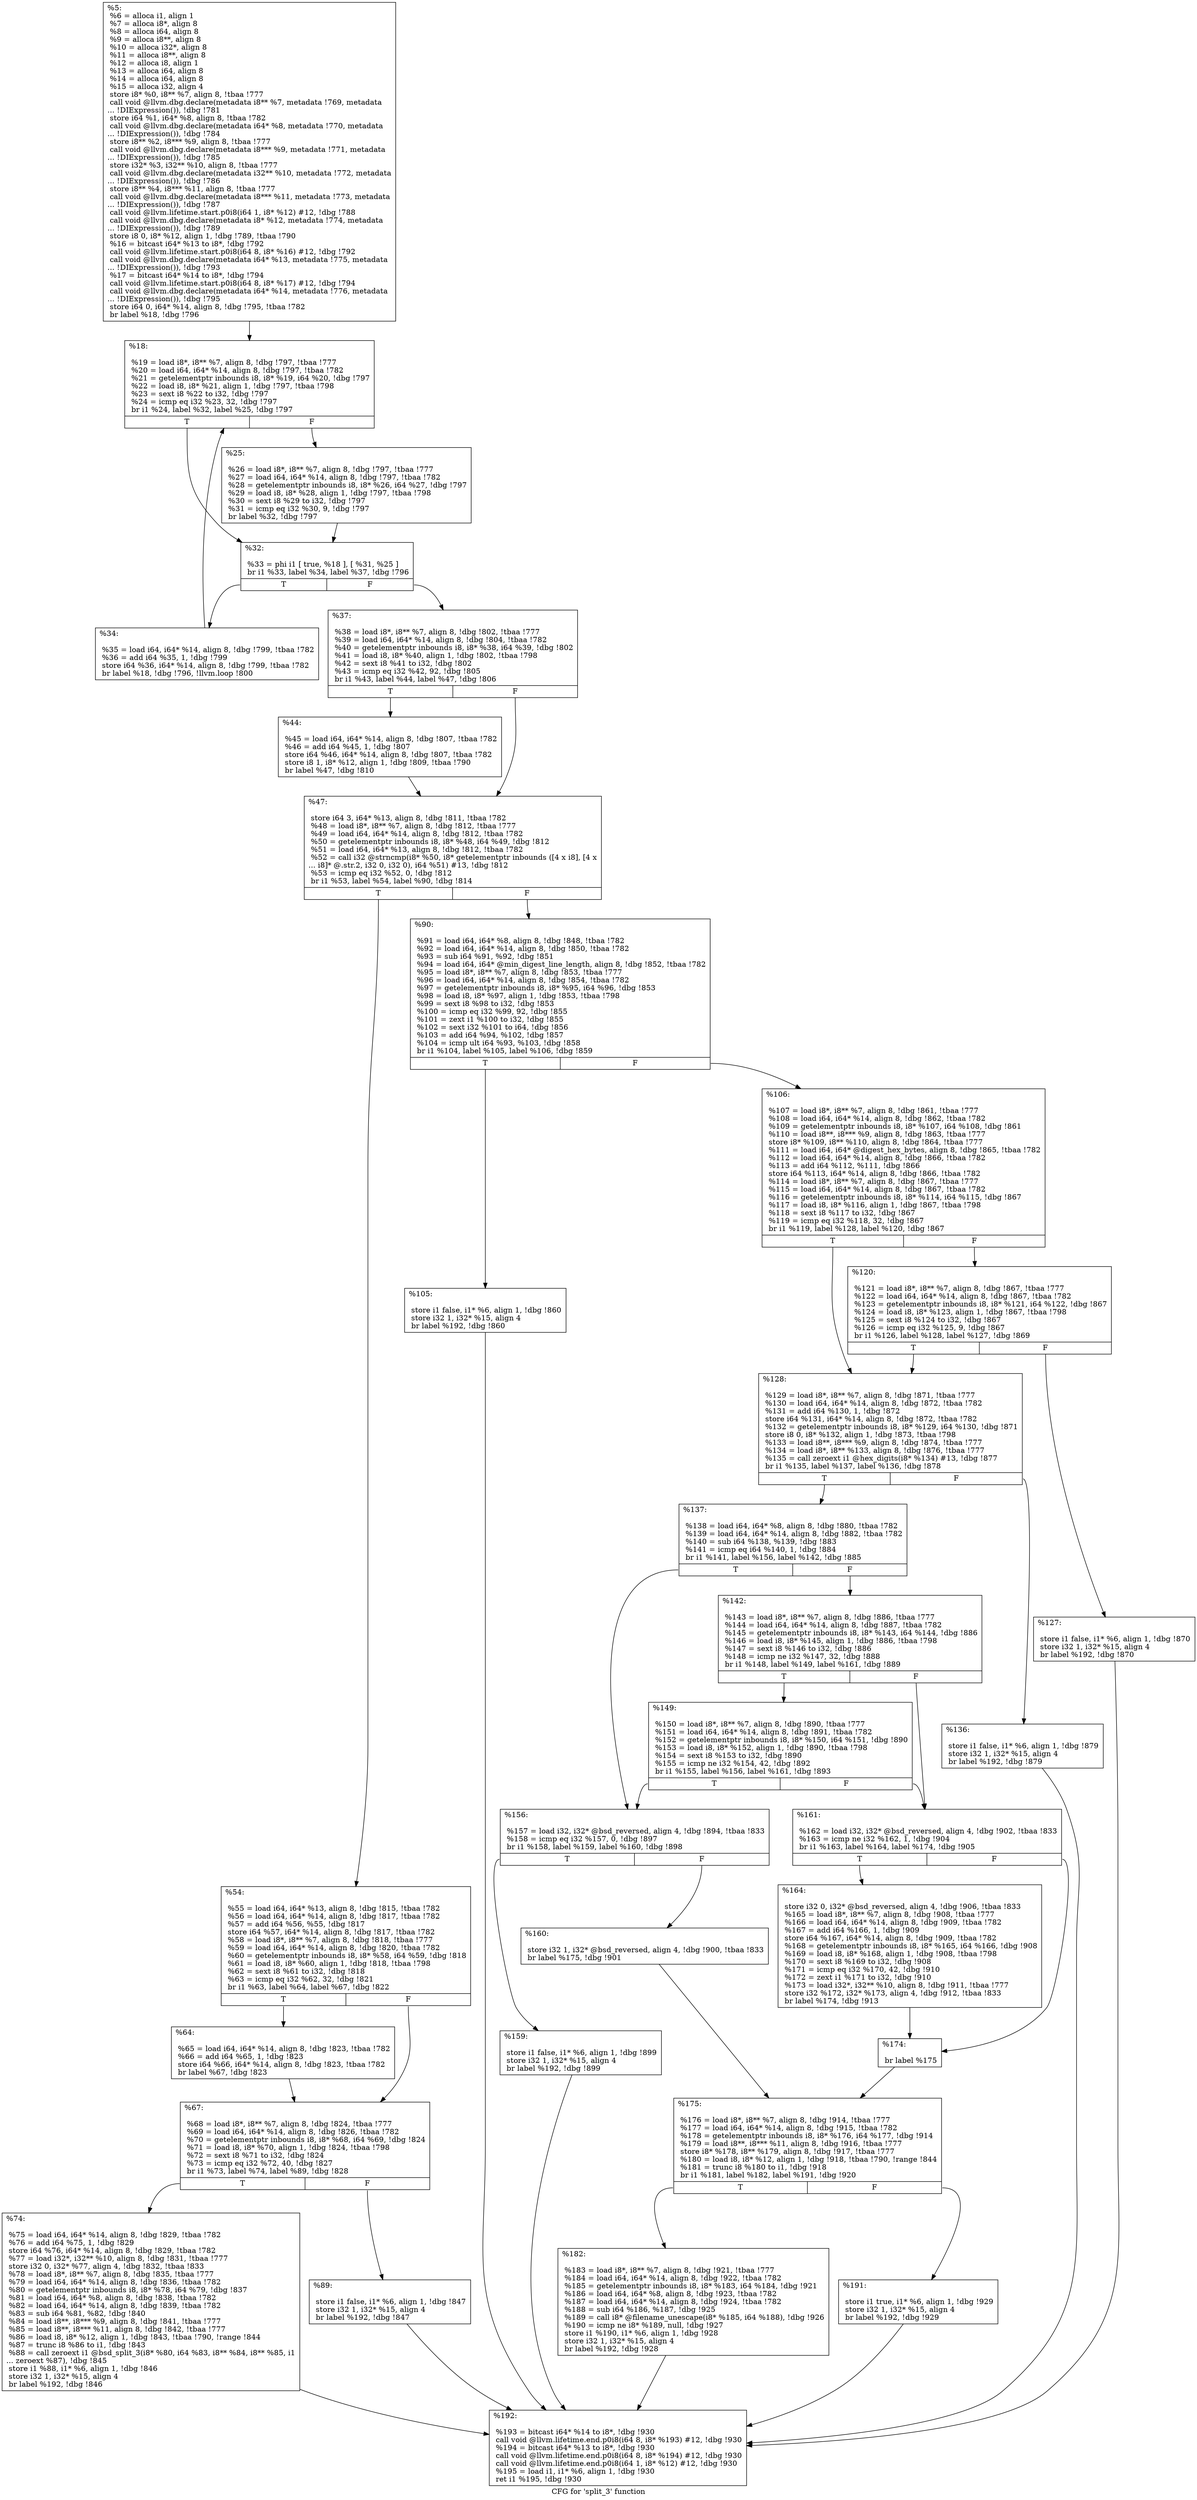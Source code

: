digraph "CFG for 'split_3' function" {
	label="CFG for 'split_3' function";

	Node0x16db9e0 [shape=record,label="{%5:\l  %6 = alloca i1, align 1\l  %7 = alloca i8*, align 8\l  %8 = alloca i64, align 8\l  %9 = alloca i8**, align 8\l  %10 = alloca i32*, align 8\l  %11 = alloca i8**, align 8\l  %12 = alloca i8, align 1\l  %13 = alloca i64, align 8\l  %14 = alloca i64, align 8\l  %15 = alloca i32, align 4\l  store i8* %0, i8** %7, align 8, !tbaa !777\l  call void @llvm.dbg.declare(metadata i8** %7, metadata !769, metadata\l... !DIExpression()), !dbg !781\l  store i64 %1, i64* %8, align 8, !tbaa !782\l  call void @llvm.dbg.declare(metadata i64* %8, metadata !770, metadata\l... !DIExpression()), !dbg !784\l  store i8** %2, i8*** %9, align 8, !tbaa !777\l  call void @llvm.dbg.declare(metadata i8*** %9, metadata !771, metadata\l... !DIExpression()), !dbg !785\l  store i32* %3, i32** %10, align 8, !tbaa !777\l  call void @llvm.dbg.declare(metadata i32** %10, metadata !772, metadata\l... !DIExpression()), !dbg !786\l  store i8** %4, i8*** %11, align 8, !tbaa !777\l  call void @llvm.dbg.declare(metadata i8*** %11, metadata !773, metadata\l... !DIExpression()), !dbg !787\l  call void @llvm.lifetime.start.p0i8(i64 1, i8* %12) #12, !dbg !788\l  call void @llvm.dbg.declare(metadata i8* %12, metadata !774, metadata\l... !DIExpression()), !dbg !789\l  store i8 0, i8* %12, align 1, !dbg !789, !tbaa !790\l  %16 = bitcast i64* %13 to i8*, !dbg !792\l  call void @llvm.lifetime.start.p0i8(i64 8, i8* %16) #12, !dbg !792\l  call void @llvm.dbg.declare(metadata i64* %13, metadata !775, metadata\l... !DIExpression()), !dbg !793\l  %17 = bitcast i64* %14 to i8*, !dbg !794\l  call void @llvm.lifetime.start.p0i8(i64 8, i8* %17) #12, !dbg !794\l  call void @llvm.dbg.declare(metadata i64* %14, metadata !776, metadata\l... !DIExpression()), !dbg !795\l  store i64 0, i64* %14, align 8, !dbg !795, !tbaa !782\l  br label %18, !dbg !796\l}"];
	Node0x16db9e0 -> Node0x16dbb00;
	Node0x16dbb00 [shape=record,label="{%18:\l\l  %19 = load i8*, i8** %7, align 8, !dbg !797, !tbaa !777\l  %20 = load i64, i64* %14, align 8, !dbg !797, !tbaa !782\l  %21 = getelementptr inbounds i8, i8* %19, i64 %20, !dbg !797\l  %22 = load i8, i8* %21, align 1, !dbg !797, !tbaa !798\l  %23 = sext i8 %22 to i32, !dbg !797\l  %24 = icmp eq i32 %23, 32, !dbg !797\l  br i1 %24, label %32, label %25, !dbg !797\l|{<s0>T|<s1>F}}"];
	Node0x16dbb00:s0 -> Node0x16dbba0;
	Node0x16dbb00:s1 -> Node0x16dbb50;
	Node0x16dbb50 [shape=record,label="{%25:\l\l  %26 = load i8*, i8** %7, align 8, !dbg !797, !tbaa !777\l  %27 = load i64, i64* %14, align 8, !dbg !797, !tbaa !782\l  %28 = getelementptr inbounds i8, i8* %26, i64 %27, !dbg !797\l  %29 = load i8, i8* %28, align 1, !dbg !797, !tbaa !798\l  %30 = sext i8 %29 to i32, !dbg !797\l  %31 = icmp eq i32 %30, 9, !dbg !797\l  br label %32, !dbg !797\l}"];
	Node0x16dbb50 -> Node0x16dbba0;
	Node0x16dbba0 [shape=record,label="{%32:\l\l  %33 = phi i1 [ true, %18 ], [ %31, %25 ]\l  br i1 %33, label %34, label %37, !dbg !796\l|{<s0>T|<s1>F}}"];
	Node0x16dbba0:s0 -> Node0x16dbbf0;
	Node0x16dbba0:s1 -> Node0x16dbc40;
	Node0x16dbbf0 [shape=record,label="{%34:\l\l  %35 = load i64, i64* %14, align 8, !dbg !799, !tbaa !782\l  %36 = add i64 %35, 1, !dbg !799\l  store i64 %36, i64* %14, align 8, !dbg !799, !tbaa !782\l  br label %18, !dbg !796, !llvm.loop !800\l}"];
	Node0x16dbbf0 -> Node0x16dbb00;
	Node0x16dbc40 [shape=record,label="{%37:\l\l  %38 = load i8*, i8** %7, align 8, !dbg !802, !tbaa !777\l  %39 = load i64, i64* %14, align 8, !dbg !804, !tbaa !782\l  %40 = getelementptr inbounds i8, i8* %38, i64 %39, !dbg !802\l  %41 = load i8, i8* %40, align 1, !dbg !802, !tbaa !798\l  %42 = sext i8 %41 to i32, !dbg !802\l  %43 = icmp eq i32 %42, 92, !dbg !805\l  br i1 %43, label %44, label %47, !dbg !806\l|{<s0>T|<s1>F}}"];
	Node0x16dbc40:s0 -> Node0x16dbc90;
	Node0x16dbc40:s1 -> Node0x16dbce0;
	Node0x16dbc90 [shape=record,label="{%44:\l\l  %45 = load i64, i64* %14, align 8, !dbg !807, !tbaa !782\l  %46 = add i64 %45, 1, !dbg !807\l  store i64 %46, i64* %14, align 8, !dbg !807, !tbaa !782\l  store i8 1, i8* %12, align 1, !dbg !809, !tbaa !790\l  br label %47, !dbg !810\l}"];
	Node0x16dbc90 -> Node0x16dbce0;
	Node0x16dbce0 [shape=record,label="{%47:\l\l  store i64 3, i64* %13, align 8, !dbg !811, !tbaa !782\l  %48 = load i8*, i8** %7, align 8, !dbg !812, !tbaa !777\l  %49 = load i64, i64* %14, align 8, !dbg !812, !tbaa !782\l  %50 = getelementptr inbounds i8, i8* %48, i64 %49, !dbg !812\l  %51 = load i64, i64* %13, align 8, !dbg !812, !tbaa !782\l  %52 = call i32 @strncmp(i8* %50, i8* getelementptr inbounds ([4 x i8], [4 x\l... i8]* @.str.2, i32 0, i32 0), i64 %51) #13, !dbg !812\l  %53 = icmp eq i32 %52, 0, !dbg !812\l  br i1 %53, label %54, label %90, !dbg !814\l|{<s0>T|<s1>F}}"];
	Node0x16dbce0:s0 -> Node0x16dbd30;
	Node0x16dbce0:s1 -> Node0x16dbec0;
	Node0x16dbd30 [shape=record,label="{%54:\l\l  %55 = load i64, i64* %13, align 8, !dbg !815, !tbaa !782\l  %56 = load i64, i64* %14, align 8, !dbg !817, !tbaa !782\l  %57 = add i64 %56, %55, !dbg !817\l  store i64 %57, i64* %14, align 8, !dbg !817, !tbaa !782\l  %58 = load i8*, i8** %7, align 8, !dbg !818, !tbaa !777\l  %59 = load i64, i64* %14, align 8, !dbg !820, !tbaa !782\l  %60 = getelementptr inbounds i8, i8* %58, i64 %59, !dbg !818\l  %61 = load i8, i8* %60, align 1, !dbg !818, !tbaa !798\l  %62 = sext i8 %61 to i32, !dbg !818\l  %63 = icmp eq i32 %62, 32, !dbg !821\l  br i1 %63, label %64, label %67, !dbg !822\l|{<s0>T|<s1>F}}"];
	Node0x16dbd30:s0 -> Node0x16dbd80;
	Node0x16dbd30:s1 -> Node0x16dbdd0;
	Node0x16dbd80 [shape=record,label="{%64:\l\l  %65 = load i64, i64* %14, align 8, !dbg !823, !tbaa !782\l  %66 = add i64 %65, 1, !dbg !823\l  store i64 %66, i64* %14, align 8, !dbg !823, !tbaa !782\l  br label %67, !dbg !823\l}"];
	Node0x16dbd80 -> Node0x16dbdd0;
	Node0x16dbdd0 [shape=record,label="{%67:\l\l  %68 = load i8*, i8** %7, align 8, !dbg !824, !tbaa !777\l  %69 = load i64, i64* %14, align 8, !dbg !826, !tbaa !782\l  %70 = getelementptr inbounds i8, i8* %68, i64 %69, !dbg !824\l  %71 = load i8, i8* %70, align 1, !dbg !824, !tbaa !798\l  %72 = sext i8 %71 to i32, !dbg !824\l  %73 = icmp eq i32 %72, 40, !dbg !827\l  br i1 %73, label %74, label %89, !dbg !828\l|{<s0>T|<s1>F}}"];
	Node0x16dbdd0:s0 -> Node0x16dbe20;
	Node0x16dbdd0:s1 -> Node0x16dbe70;
	Node0x16dbe20 [shape=record,label="{%74:\l\l  %75 = load i64, i64* %14, align 8, !dbg !829, !tbaa !782\l  %76 = add i64 %75, 1, !dbg !829\l  store i64 %76, i64* %14, align 8, !dbg !829, !tbaa !782\l  %77 = load i32*, i32** %10, align 8, !dbg !831, !tbaa !777\l  store i32 0, i32* %77, align 4, !dbg !832, !tbaa !833\l  %78 = load i8*, i8** %7, align 8, !dbg !835, !tbaa !777\l  %79 = load i64, i64* %14, align 8, !dbg !836, !tbaa !782\l  %80 = getelementptr inbounds i8, i8* %78, i64 %79, !dbg !837\l  %81 = load i64, i64* %8, align 8, !dbg !838, !tbaa !782\l  %82 = load i64, i64* %14, align 8, !dbg !839, !tbaa !782\l  %83 = sub i64 %81, %82, !dbg !840\l  %84 = load i8**, i8*** %9, align 8, !dbg !841, !tbaa !777\l  %85 = load i8**, i8*** %11, align 8, !dbg !842, !tbaa !777\l  %86 = load i8, i8* %12, align 1, !dbg !843, !tbaa !790, !range !844\l  %87 = trunc i8 %86 to i1, !dbg !843\l  %88 = call zeroext i1 @bsd_split_3(i8* %80, i64 %83, i8** %84, i8** %85, i1\l... zeroext %87), !dbg !845\l  store i1 %88, i1* %6, align 1, !dbg !846\l  store i32 1, i32* %15, align 4\l  br label %192, !dbg !846\l}"];
	Node0x16dbe20 -> Node0x16dc4b0;
	Node0x16dbe70 [shape=record,label="{%89:\l\l  store i1 false, i1* %6, align 1, !dbg !847\l  store i32 1, i32* %15, align 4\l  br label %192, !dbg !847\l}"];
	Node0x16dbe70 -> Node0x16dc4b0;
	Node0x16dbec0 [shape=record,label="{%90:\l\l  %91 = load i64, i64* %8, align 8, !dbg !848, !tbaa !782\l  %92 = load i64, i64* %14, align 8, !dbg !850, !tbaa !782\l  %93 = sub i64 %91, %92, !dbg !851\l  %94 = load i64, i64* @min_digest_line_length, align 8, !dbg !852, !tbaa !782\l  %95 = load i8*, i8** %7, align 8, !dbg !853, !tbaa !777\l  %96 = load i64, i64* %14, align 8, !dbg !854, !tbaa !782\l  %97 = getelementptr inbounds i8, i8* %95, i64 %96, !dbg !853\l  %98 = load i8, i8* %97, align 1, !dbg !853, !tbaa !798\l  %99 = sext i8 %98 to i32, !dbg !853\l  %100 = icmp eq i32 %99, 92, !dbg !855\l  %101 = zext i1 %100 to i32, !dbg !855\l  %102 = sext i32 %101 to i64, !dbg !856\l  %103 = add i64 %94, %102, !dbg !857\l  %104 = icmp ult i64 %93, %103, !dbg !858\l  br i1 %104, label %105, label %106, !dbg !859\l|{<s0>T|<s1>F}}"];
	Node0x16dbec0:s0 -> Node0x16dbf10;
	Node0x16dbec0:s1 -> Node0x16dbf60;
	Node0x16dbf10 [shape=record,label="{%105:\l\l  store i1 false, i1* %6, align 1, !dbg !860\l  store i32 1, i32* %15, align 4\l  br label %192, !dbg !860\l}"];
	Node0x16dbf10 -> Node0x16dc4b0;
	Node0x16dbf60 [shape=record,label="{%106:\l\l  %107 = load i8*, i8** %7, align 8, !dbg !861, !tbaa !777\l  %108 = load i64, i64* %14, align 8, !dbg !862, !tbaa !782\l  %109 = getelementptr inbounds i8, i8* %107, i64 %108, !dbg !861\l  %110 = load i8**, i8*** %9, align 8, !dbg !863, !tbaa !777\l  store i8* %109, i8** %110, align 8, !dbg !864, !tbaa !777\l  %111 = load i64, i64* @digest_hex_bytes, align 8, !dbg !865, !tbaa !782\l  %112 = load i64, i64* %14, align 8, !dbg !866, !tbaa !782\l  %113 = add i64 %112, %111, !dbg !866\l  store i64 %113, i64* %14, align 8, !dbg !866, !tbaa !782\l  %114 = load i8*, i8** %7, align 8, !dbg !867, !tbaa !777\l  %115 = load i64, i64* %14, align 8, !dbg !867, !tbaa !782\l  %116 = getelementptr inbounds i8, i8* %114, i64 %115, !dbg !867\l  %117 = load i8, i8* %116, align 1, !dbg !867, !tbaa !798\l  %118 = sext i8 %117 to i32, !dbg !867\l  %119 = icmp eq i32 %118, 32, !dbg !867\l  br i1 %119, label %128, label %120, !dbg !867\l|{<s0>T|<s1>F}}"];
	Node0x16dbf60:s0 -> Node0x16dc050;
	Node0x16dbf60:s1 -> Node0x16dbfb0;
	Node0x16dbfb0 [shape=record,label="{%120:\l\l  %121 = load i8*, i8** %7, align 8, !dbg !867, !tbaa !777\l  %122 = load i64, i64* %14, align 8, !dbg !867, !tbaa !782\l  %123 = getelementptr inbounds i8, i8* %121, i64 %122, !dbg !867\l  %124 = load i8, i8* %123, align 1, !dbg !867, !tbaa !798\l  %125 = sext i8 %124 to i32, !dbg !867\l  %126 = icmp eq i32 %125, 9, !dbg !867\l  br i1 %126, label %128, label %127, !dbg !869\l|{<s0>T|<s1>F}}"];
	Node0x16dbfb0:s0 -> Node0x16dc050;
	Node0x16dbfb0:s1 -> Node0x16dc000;
	Node0x16dc000 [shape=record,label="{%127:\l\l  store i1 false, i1* %6, align 1, !dbg !870\l  store i32 1, i32* %15, align 4\l  br label %192, !dbg !870\l}"];
	Node0x16dc000 -> Node0x16dc4b0;
	Node0x16dc050 [shape=record,label="{%128:\l\l  %129 = load i8*, i8** %7, align 8, !dbg !871, !tbaa !777\l  %130 = load i64, i64* %14, align 8, !dbg !872, !tbaa !782\l  %131 = add i64 %130, 1, !dbg !872\l  store i64 %131, i64* %14, align 8, !dbg !872, !tbaa !782\l  %132 = getelementptr inbounds i8, i8* %129, i64 %130, !dbg !871\l  store i8 0, i8* %132, align 1, !dbg !873, !tbaa !798\l  %133 = load i8**, i8*** %9, align 8, !dbg !874, !tbaa !777\l  %134 = load i8*, i8** %133, align 8, !dbg !876, !tbaa !777\l  %135 = call zeroext i1 @hex_digits(i8* %134) #13, !dbg !877\l  br i1 %135, label %137, label %136, !dbg !878\l|{<s0>T|<s1>F}}"];
	Node0x16dc050:s0 -> Node0x16dc0f0;
	Node0x16dc050:s1 -> Node0x16dc0a0;
	Node0x16dc0a0 [shape=record,label="{%136:\l\l  store i1 false, i1* %6, align 1, !dbg !879\l  store i32 1, i32* %15, align 4\l  br label %192, !dbg !879\l}"];
	Node0x16dc0a0 -> Node0x16dc4b0;
	Node0x16dc0f0 [shape=record,label="{%137:\l\l  %138 = load i64, i64* %8, align 8, !dbg !880, !tbaa !782\l  %139 = load i64, i64* %14, align 8, !dbg !882, !tbaa !782\l  %140 = sub i64 %138, %139, !dbg !883\l  %141 = icmp eq i64 %140, 1, !dbg !884\l  br i1 %141, label %156, label %142, !dbg !885\l|{<s0>T|<s1>F}}"];
	Node0x16dc0f0:s0 -> Node0x16dc1e0;
	Node0x16dc0f0:s1 -> Node0x16dc140;
	Node0x16dc140 [shape=record,label="{%142:\l\l  %143 = load i8*, i8** %7, align 8, !dbg !886, !tbaa !777\l  %144 = load i64, i64* %14, align 8, !dbg !887, !tbaa !782\l  %145 = getelementptr inbounds i8, i8* %143, i64 %144, !dbg !886\l  %146 = load i8, i8* %145, align 1, !dbg !886, !tbaa !798\l  %147 = sext i8 %146 to i32, !dbg !886\l  %148 = icmp ne i32 %147, 32, !dbg !888\l  br i1 %148, label %149, label %161, !dbg !889\l|{<s0>T|<s1>F}}"];
	Node0x16dc140:s0 -> Node0x16dc190;
	Node0x16dc140:s1 -> Node0x16dc2d0;
	Node0x16dc190 [shape=record,label="{%149:\l\l  %150 = load i8*, i8** %7, align 8, !dbg !890, !tbaa !777\l  %151 = load i64, i64* %14, align 8, !dbg !891, !tbaa !782\l  %152 = getelementptr inbounds i8, i8* %150, i64 %151, !dbg !890\l  %153 = load i8, i8* %152, align 1, !dbg !890, !tbaa !798\l  %154 = sext i8 %153 to i32, !dbg !890\l  %155 = icmp ne i32 %154, 42, !dbg !892\l  br i1 %155, label %156, label %161, !dbg !893\l|{<s0>T|<s1>F}}"];
	Node0x16dc190:s0 -> Node0x16dc1e0;
	Node0x16dc190:s1 -> Node0x16dc2d0;
	Node0x16dc1e0 [shape=record,label="{%156:\l\l  %157 = load i32, i32* @bsd_reversed, align 4, !dbg !894, !tbaa !833\l  %158 = icmp eq i32 %157, 0, !dbg !897\l  br i1 %158, label %159, label %160, !dbg !898\l|{<s0>T|<s1>F}}"];
	Node0x16dc1e0:s0 -> Node0x16dc230;
	Node0x16dc1e0:s1 -> Node0x16dc280;
	Node0x16dc230 [shape=record,label="{%159:\l\l  store i1 false, i1* %6, align 1, !dbg !899\l  store i32 1, i32* %15, align 4\l  br label %192, !dbg !899\l}"];
	Node0x16dc230 -> Node0x16dc4b0;
	Node0x16dc280 [shape=record,label="{%160:\l\l  store i32 1, i32* @bsd_reversed, align 4, !dbg !900, !tbaa !833\l  br label %175, !dbg !901\l}"];
	Node0x16dc280 -> Node0x16dc3c0;
	Node0x16dc2d0 [shape=record,label="{%161:\l\l  %162 = load i32, i32* @bsd_reversed, align 4, !dbg !902, !tbaa !833\l  %163 = icmp ne i32 %162, 1, !dbg !904\l  br i1 %163, label %164, label %174, !dbg !905\l|{<s0>T|<s1>F}}"];
	Node0x16dc2d0:s0 -> Node0x16dc320;
	Node0x16dc2d0:s1 -> Node0x16dc370;
	Node0x16dc320 [shape=record,label="{%164:\l\l  store i32 0, i32* @bsd_reversed, align 4, !dbg !906, !tbaa !833\l  %165 = load i8*, i8** %7, align 8, !dbg !908, !tbaa !777\l  %166 = load i64, i64* %14, align 8, !dbg !909, !tbaa !782\l  %167 = add i64 %166, 1, !dbg !909\l  store i64 %167, i64* %14, align 8, !dbg !909, !tbaa !782\l  %168 = getelementptr inbounds i8, i8* %165, i64 %166, !dbg !908\l  %169 = load i8, i8* %168, align 1, !dbg !908, !tbaa !798\l  %170 = sext i8 %169 to i32, !dbg !908\l  %171 = icmp eq i32 %170, 42, !dbg !910\l  %172 = zext i1 %171 to i32, !dbg !910\l  %173 = load i32*, i32** %10, align 8, !dbg !911, !tbaa !777\l  store i32 %172, i32* %173, align 4, !dbg !912, !tbaa !833\l  br label %174, !dbg !913\l}"];
	Node0x16dc320 -> Node0x16dc370;
	Node0x16dc370 [shape=record,label="{%174:\l\l  br label %175\l}"];
	Node0x16dc370 -> Node0x16dc3c0;
	Node0x16dc3c0 [shape=record,label="{%175:\l\l  %176 = load i8*, i8** %7, align 8, !dbg !914, !tbaa !777\l  %177 = load i64, i64* %14, align 8, !dbg !915, !tbaa !782\l  %178 = getelementptr inbounds i8, i8* %176, i64 %177, !dbg !914\l  %179 = load i8**, i8*** %11, align 8, !dbg !916, !tbaa !777\l  store i8* %178, i8** %179, align 8, !dbg !917, !tbaa !777\l  %180 = load i8, i8* %12, align 1, !dbg !918, !tbaa !790, !range !844\l  %181 = trunc i8 %180 to i1, !dbg !918\l  br i1 %181, label %182, label %191, !dbg !920\l|{<s0>T|<s1>F}}"];
	Node0x16dc3c0:s0 -> Node0x16dc410;
	Node0x16dc3c0:s1 -> Node0x16dc460;
	Node0x16dc410 [shape=record,label="{%182:\l\l  %183 = load i8*, i8** %7, align 8, !dbg !921, !tbaa !777\l  %184 = load i64, i64* %14, align 8, !dbg !922, !tbaa !782\l  %185 = getelementptr inbounds i8, i8* %183, i64 %184, !dbg !921\l  %186 = load i64, i64* %8, align 8, !dbg !923, !tbaa !782\l  %187 = load i64, i64* %14, align 8, !dbg !924, !tbaa !782\l  %188 = sub i64 %186, %187, !dbg !925\l  %189 = call i8* @filename_unescape(i8* %185, i64 %188), !dbg !926\l  %190 = icmp ne i8* %189, null, !dbg !927\l  store i1 %190, i1* %6, align 1, !dbg !928\l  store i32 1, i32* %15, align 4\l  br label %192, !dbg !928\l}"];
	Node0x16dc410 -> Node0x16dc4b0;
	Node0x16dc460 [shape=record,label="{%191:\l\l  store i1 true, i1* %6, align 1, !dbg !929\l  store i32 1, i32* %15, align 4\l  br label %192, !dbg !929\l}"];
	Node0x16dc460 -> Node0x16dc4b0;
	Node0x16dc4b0 [shape=record,label="{%192:\l\l  %193 = bitcast i64* %14 to i8*, !dbg !930\l  call void @llvm.lifetime.end.p0i8(i64 8, i8* %193) #12, !dbg !930\l  %194 = bitcast i64* %13 to i8*, !dbg !930\l  call void @llvm.lifetime.end.p0i8(i64 8, i8* %194) #12, !dbg !930\l  call void @llvm.lifetime.end.p0i8(i64 1, i8* %12) #12, !dbg !930\l  %195 = load i1, i1* %6, align 1, !dbg !930\l  ret i1 %195, !dbg !930\l}"];
}
